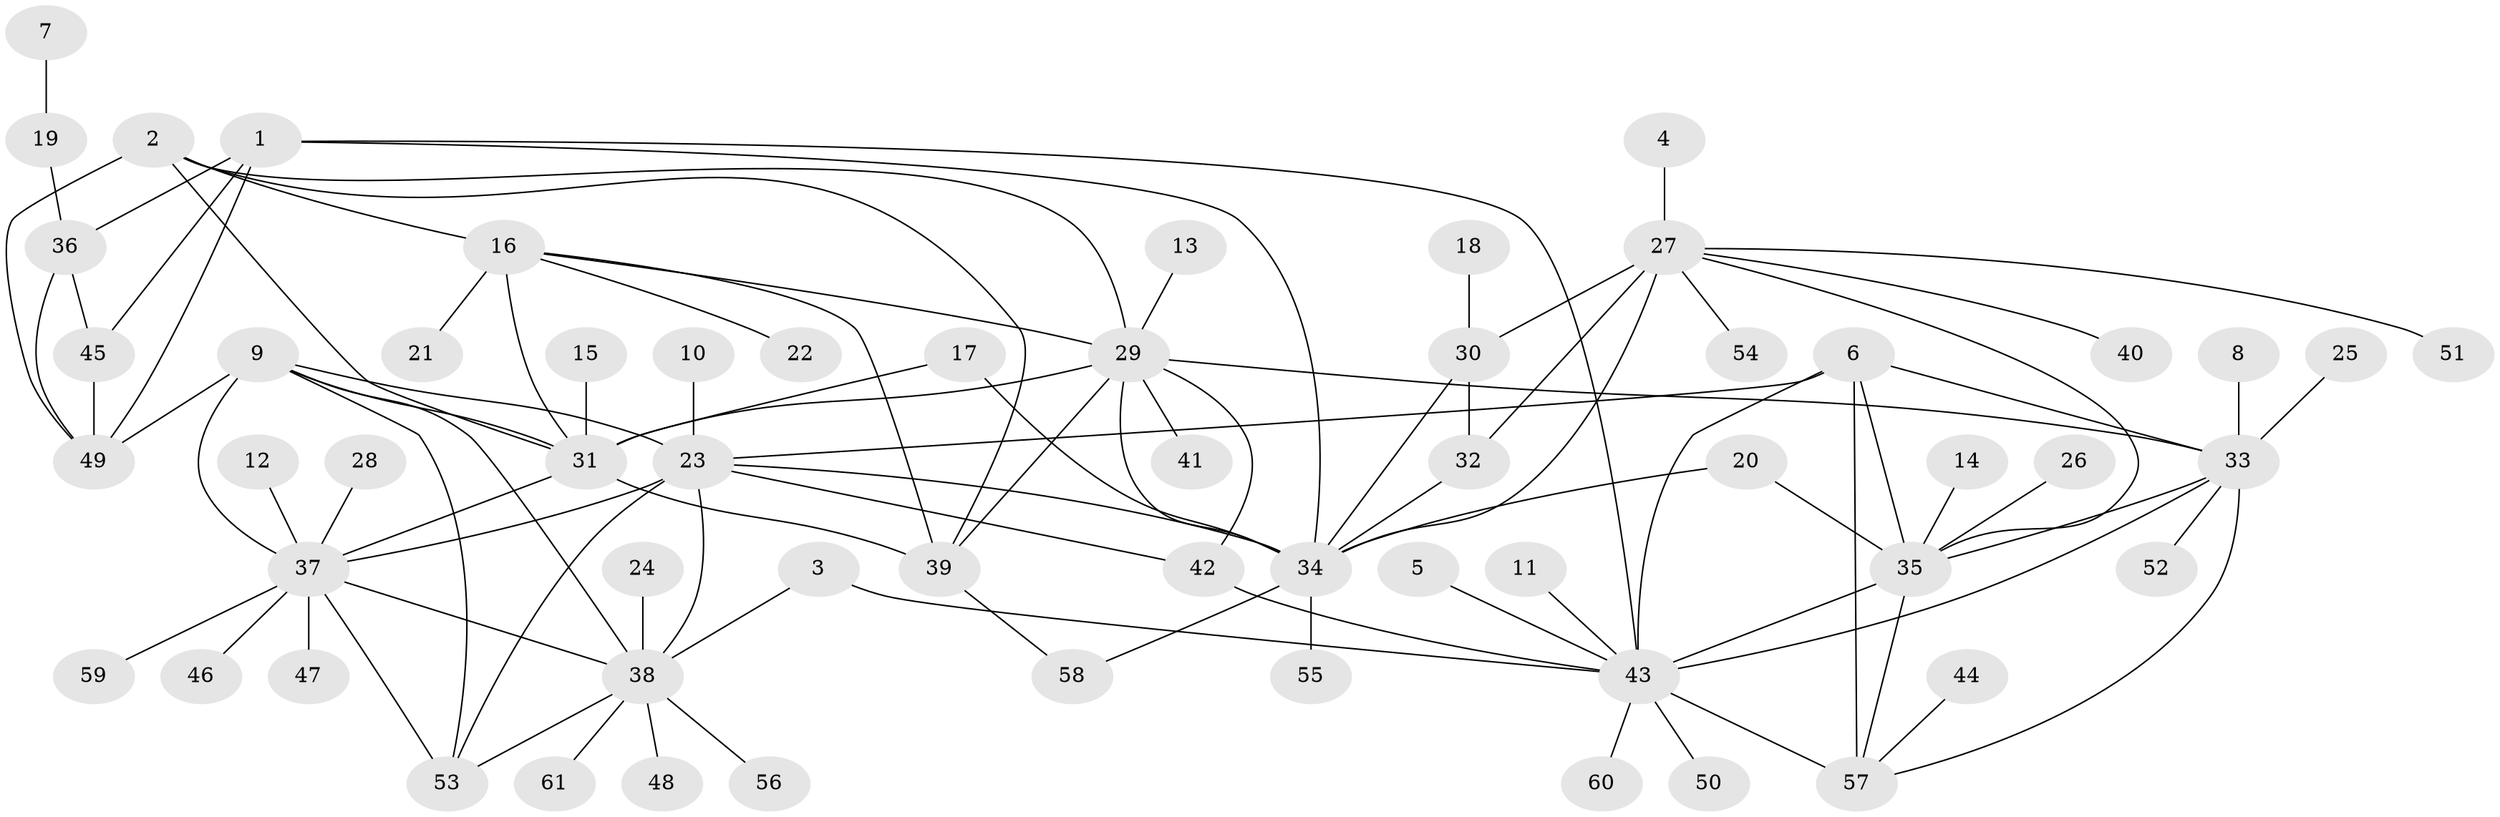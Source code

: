 // original degree distribution, {6: 0.08196721311475409, 13: 0.00819672131147541, 12: 0.02459016393442623, 7: 0.02459016393442623, 9: 0.01639344262295082, 8: 0.02459016393442623, 5: 0.01639344262295082, 10: 0.01639344262295082, 11: 0.02459016393442623, 14: 0.00819672131147541, 2: 0.1721311475409836, 3: 0.02459016393442623, 1: 0.5573770491803278}
// Generated by graph-tools (version 1.1) at 2025/26/03/09/25 03:26:48]
// undirected, 61 vertices, 97 edges
graph export_dot {
graph [start="1"]
  node [color=gray90,style=filled];
  1;
  2;
  3;
  4;
  5;
  6;
  7;
  8;
  9;
  10;
  11;
  12;
  13;
  14;
  15;
  16;
  17;
  18;
  19;
  20;
  21;
  22;
  23;
  24;
  25;
  26;
  27;
  28;
  29;
  30;
  31;
  32;
  33;
  34;
  35;
  36;
  37;
  38;
  39;
  40;
  41;
  42;
  43;
  44;
  45;
  46;
  47;
  48;
  49;
  50;
  51;
  52;
  53;
  54;
  55;
  56;
  57;
  58;
  59;
  60;
  61;
  1 -- 34 [weight=1.0];
  1 -- 36 [weight=3.0];
  1 -- 43 [weight=1.0];
  1 -- 45 [weight=3.0];
  1 -- 49 [weight=3.0];
  2 -- 16 [weight=2.0];
  2 -- 29 [weight=2.0];
  2 -- 31 [weight=2.0];
  2 -- 39 [weight=2.0];
  2 -- 49 [weight=1.0];
  3 -- 38 [weight=1.0];
  3 -- 43 [weight=1.0];
  4 -- 27 [weight=1.0];
  5 -- 43 [weight=1.0];
  6 -- 23 [weight=1.0];
  6 -- 33 [weight=2.0];
  6 -- 35 [weight=2.0];
  6 -- 43 [weight=2.0];
  6 -- 57 [weight=2.0];
  7 -- 19 [weight=1.0];
  8 -- 33 [weight=1.0];
  9 -- 23 [weight=2.0];
  9 -- 31 [weight=1.0];
  9 -- 37 [weight=2.0];
  9 -- 38 [weight=2.0];
  9 -- 49 [weight=1.0];
  9 -- 53 [weight=2.0];
  10 -- 23 [weight=1.0];
  11 -- 43 [weight=1.0];
  12 -- 37 [weight=1.0];
  13 -- 29 [weight=1.0];
  14 -- 35 [weight=1.0];
  15 -- 31 [weight=1.0];
  16 -- 21 [weight=1.0];
  16 -- 22 [weight=1.0];
  16 -- 29 [weight=1.0];
  16 -- 31 [weight=1.0];
  16 -- 39 [weight=1.0];
  17 -- 31 [weight=1.0];
  17 -- 34 [weight=1.0];
  18 -- 30 [weight=1.0];
  19 -- 36 [weight=1.0];
  20 -- 34 [weight=1.0];
  20 -- 35 [weight=1.0];
  23 -- 34 [weight=1.0];
  23 -- 37 [weight=1.0];
  23 -- 38 [weight=1.0];
  23 -- 42 [weight=1.0];
  23 -- 53 [weight=1.0];
  24 -- 38 [weight=1.0];
  25 -- 33 [weight=1.0];
  26 -- 35 [weight=1.0];
  27 -- 30 [weight=2.0];
  27 -- 32 [weight=2.0];
  27 -- 34 [weight=1.0];
  27 -- 35 [weight=1.0];
  27 -- 40 [weight=1.0];
  27 -- 51 [weight=1.0];
  27 -- 54 [weight=1.0];
  28 -- 37 [weight=1.0];
  29 -- 31 [weight=1.0];
  29 -- 33 [weight=1.0];
  29 -- 34 [weight=1.0];
  29 -- 39 [weight=1.0];
  29 -- 41 [weight=1.0];
  29 -- 42 [weight=1.0];
  30 -- 32 [weight=4.0];
  30 -- 34 [weight=2.0];
  31 -- 37 [weight=1.0];
  31 -- 39 [weight=1.0];
  32 -- 34 [weight=2.0];
  33 -- 35 [weight=1.0];
  33 -- 43 [weight=1.0];
  33 -- 52 [weight=1.0];
  33 -- 57 [weight=1.0];
  34 -- 55 [weight=1.0];
  34 -- 58 [weight=1.0];
  35 -- 43 [weight=1.0];
  35 -- 57 [weight=1.0];
  36 -- 45 [weight=1.0];
  36 -- 49 [weight=1.0];
  37 -- 38 [weight=1.0];
  37 -- 46 [weight=1.0];
  37 -- 47 [weight=1.0];
  37 -- 53 [weight=1.0];
  37 -- 59 [weight=1.0];
  38 -- 48 [weight=1.0];
  38 -- 53 [weight=1.0];
  38 -- 56 [weight=1.0];
  38 -- 61 [weight=1.0];
  39 -- 58 [weight=1.0];
  42 -- 43 [weight=1.0];
  43 -- 50 [weight=1.0];
  43 -- 57 [weight=1.0];
  43 -- 60 [weight=1.0];
  44 -- 57 [weight=1.0];
  45 -- 49 [weight=1.0];
}
